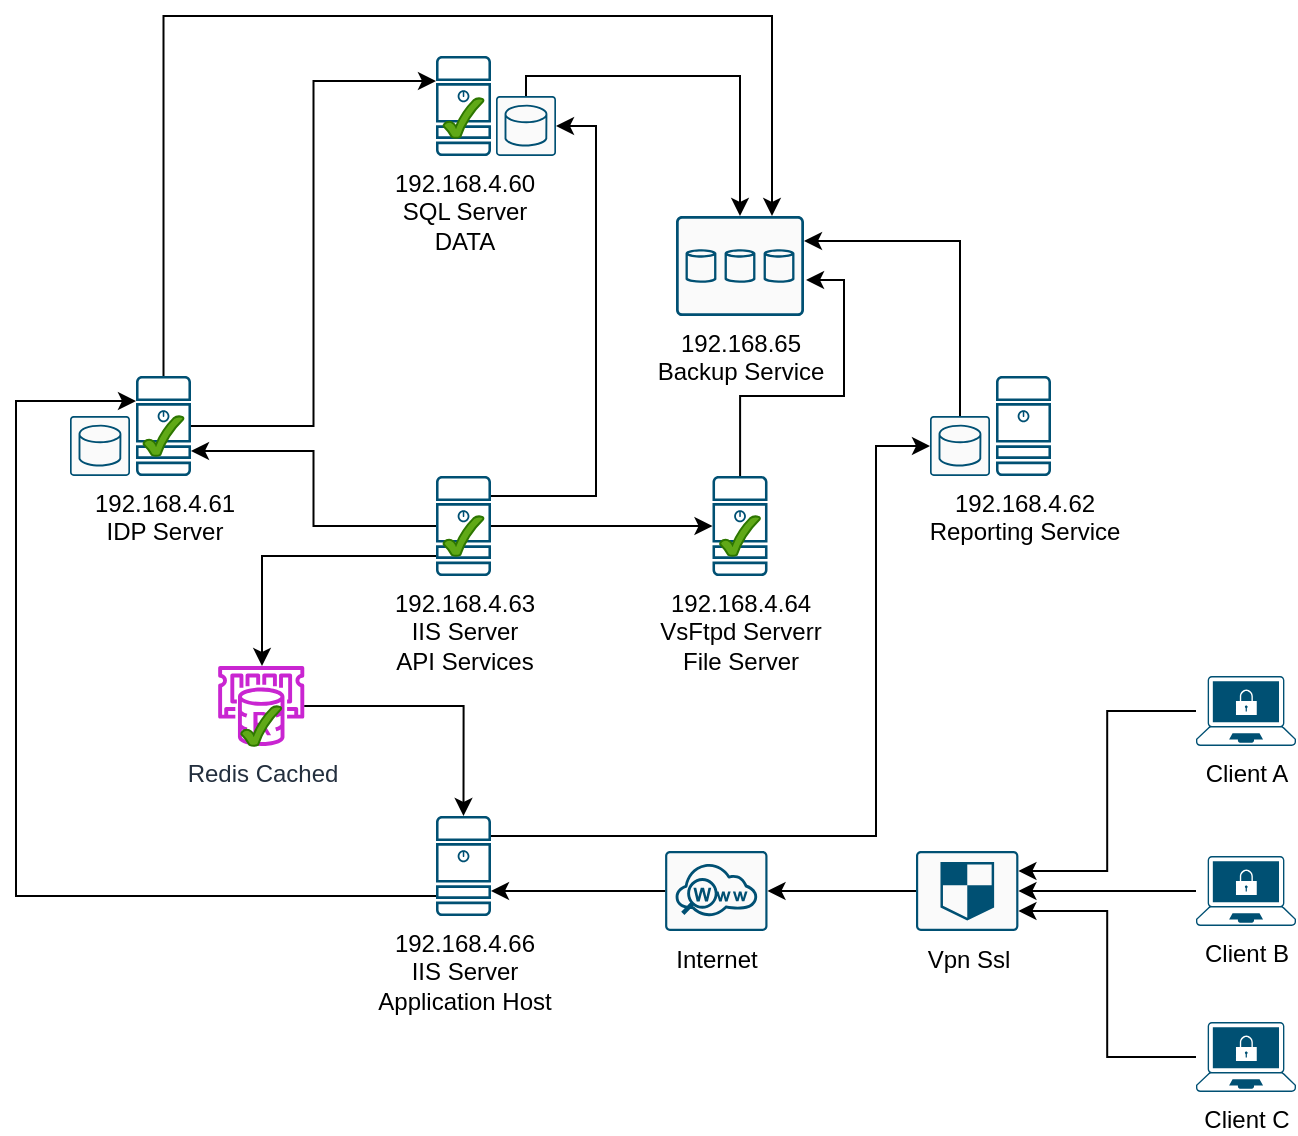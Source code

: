 <mxfile version="24.3.0" type="github">
  <diagram name="Page-1" id="xticCTIPS6AH7k8g0Nba">
    <mxGraphModel dx="1364" dy="766" grid="1" gridSize="10" guides="1" tooltips="1" connect="1" arrows="1" fold="1" page="1" pageScale="1" pageWidth="850" pageHeight="1100" math="0" shadow="0">
      <root>
        <mxCell id="0" />
        <mxCell id="1" parent="0" />
        <mxCell id="huHQVrDowfQnHHqNls3H-4" value="" style="group" parent="1" vertex="1" connectable="0">
          <mxGeometry x="340" y="50" width="60" height="110" as="geometry" />
        </mxCell>
        <mxCell id="huHQVrDowfQnHHqNls3H-2" value="192.168.4.60&lt;br&gt;&lt;div&gt;SQL Server&lt;/div&gt;&lt;div&gt;DATA&lt;br&gt;&lt;/div&gt;" style="sketch=0;points=[[0.015,0.015,0],[0.985,0.015,0],[0.985,0.985,0],[0.015,0.985,0],[0.25,0,0],[0.5,0,0],[0.75,0,0],[1,0.25,0],[1,0.5,0],[1,0.75,0],[0.75,1,0],[0.5,1,0],[0.25,1,0],[0,0.75,0],[0,0.5,0],[0,0.25,0]];verticalLabelPosition=bottom;html=1;verticalAlign=top;aspect=fixed;align=center;pointerEvents=1;shape=mxgraph.cisco19.server;fillColor=#005073;strokeColor=none;" parent="huHQVrDowfQnHHqNls3H-4" vertex="1">
          <mxGeometry width="27.5" height="50" as="geometry" />
        </mxCell>
        <mxCell id="huHQVrDowfQnHHqNls3H-3" value="" style="sketch=0;points=[[0.015,0.015,0],[0.985,0.015,0],[0.985,0.985,0],[0.015,0.985,0],[0.25,0,0],[0.5,0,0],[0.75,0,0],[1,0.25,0],[1,0.5,0],[1,0.75,0],[0.75,1,0],[0.5,1,0],[0.25,1,0],[0,0.75,0],[0,0.5,0],[0,0.25,0]];verticalLabelPosition=bottom;html=1;verticalAlign=top;aspect=fixed;align=center;pointerEvents=1;shape=mxgraph.cisco19.rect;prIcon=database_relational;fillColor=#FAFAFA;strokeColor=#005073;" parent="huHQVrDowfQnHHqNls3H-4" vertex="1">
          <mxGeometry x="30" y="20" width="30" height="30" as="geometry" />
        </mxCell>
        <mxCell id="n8lsAAF4_0UZClsd9k3D-1" value="" style="verticalLabelPosition=bottom;verticalAlign=top;html=1;shape=mxgraph.basic.tick;fillColor=#60a917;strokeColor=#2D7600;fontColor=#ffffff;" parent="huHQVrDowfQnHHqNls3H-4" vertex="1">
          <mxGeometry x="3.75" y="21" width="20" height="20" as="geometry" />
        </mxCell>
        <mxCell id="huHQVrDowfQnHHqNls3H-5" style="edgeStyle=orthogonalEdgeStyle;rounded=0;orthogonalLoop=1;jettySize=auto;html=1;entryX=0;entryY=0.25;entryDx=0;entryDy=0;entryPerimeter=0;" parent="1" source="huHQVrDowfQnHHqNls3H-1" target="huHQVrDowfQnHHqNls3H-2" edge="1">
          <mxGeometry relative="1" as="geometry" />
        </mxCell>
        <mxCell id="huHQVrDowfQnHHqNls3H-8" value="" style="group" parent="1" vertex="1" connectable="0">
          <mxGeometry x="160" y="210" width="57.5" height="90" as="geometry" />
        </mxCell>
        <mxCell id="huHQVrDowfQnHHqNls3H-1" value="192.168.4.61&lt;br&gt;&lt;div&gt;IDP Server&lt;/div&gt;" style="sketch=0;points=[[0.015,0.015,0],[0.985,0.015,0],[0.985,0.985,0],[0.015,0.985,0],[0.25,0,0],[0.5,0,0],[0.75,0,0],[1,0.25,0],[1,0.5,0],[1,0.75,0],[0.75,1,0],[0.5,1,0],[0.25,1,0],[0,0.75,0],[0,0.5,0],[0,0.25,0]];verticalLabelPosition=bottom;html=1;verticalAlign=top;aspect=fixed;align=center;pointerEvents=1;shape=mxgraph.cisco19.server;fillColor=#005073;strokeColor=none;" parent="huHQVrDowfQnHHqNls3H-8" vertex="1">
          <mxGeometry x="30" width="27.5" height="50" as="geometry" />
        </mxCell>
        <mxCell id="huHQVrDowfQnHHqNls3H-7" value="" style="sketch=0;points=[[0.015,0.015,0],[0.985,0.015,0],[0.985,0.985,0],[0.015,0.985,0],[0.25,0,0],[0.5,0,0],[0.75,0,0],[1,0.25,0],[1,0.5,0],[1,0.75,0],[0.75,1,0],[0.5,1,0],[0.25,1,0],[0,0.75,0],[0,0.5,0],[0,0.25,0]];verticalLabelPosition=bottom;html=1;verticalAlign=top;aspect=fixed;align=center;pointerEvents=1;shape=mxgraph.cisco19.rect;prIcon=database_relational;fillColor=#FAFAFA;strokeColor=#005073;" parent="huHQVrDowfQnHHqNls3H-8" vertex="1">
          <mxGeometry x="-3" y="20" width="30" height="30" as="geometry" />
        </mxCell>
        <mxCell id="n8lsAAF4_0UZClsd9k3D-2" value="" style="verticalLabelPosition=bottom;verticalAlign=top;html=1;shape=mxgraph.basic.tick;fillColor=#60a917;strokeColor=#2D7600;fontColor=#ffffff;" parent="huHQVrDowfQnHHqNls3H-8" vertex="1">
          <mxGeometry x="33.75" y="20" width="20" height="20" as="geometry" />
        </mxCell>
        <mxCell id="f8zVd3vZsWWgWg_xm4CN-2" style="edgeStyle=orthogonalEdgeStyle;rounded=0;orthogonalLoop=1;jettySize=auto;html=1;" parent="1" source="huHQVrDowfQnHHqNls3H-10" target="XFhRTMjSWFV35iXr-isI-1" edge="1">
          <mxGeometry relative="1" as="geometry">
            <Array as="points">
              <mxPoint x="253" y="300" />
            </Array>
          </mxGeometry>
        </mxCell>
        <mxCell id="huHQVrDowfQnHHqNls3H-10" value="192.168.4.63&lt;br&gt;&lt;div&gt;IIS Server&lt;br&gt;&lt;/div&gt;&lt;div&gt;API Services&lt;/div&gt;" style="sketch=0;points=[[0.015,0.015,0],[0.985,0.015,0],[0.985,0.985,0],[0.015,0.985,0],[0.25,0,0],[0.5,0,0],[0.75,0,0],[1,0.25,0],[1,0.5,0],[1,0.75,0],[0.75,1,0],[0.5,1,0],[0.25,1,0],[0,0.75,0],[0,0.5,0],[0,0.25,0]];verticalLabelPosition=bottom;html=1;verticalAlign=top;aspect=fixed;align=center;pointerEvents=1;shape=mxgraph.cisco19.server;fillColor=#005073;strokeColor=none;" parent="1" vertex="1">
          <mxGeometry x="340" y="260" width="27.5" height="50" as="geometry" />
        </mxCell>
        <mxCell id="huHQVrDowfQnHHqNls3H-12" style="edgeStyle=orthogonalEdgeStyle;rounded=0;orthogonalLoop=1;jettySize=auto;html=1;entryX=1;entryY=0.75;entryDx=0;entryDy=0;entryPerimeter=0;" parent="1" source="huHQVrDowfQnHHqNls3H-10" target="huHQVrDowfQnHHqNls3H-1" edge="1">
          <mxGeometry relative="1" as="geometry">
            <mxPoint x="240" y="250" as="targetPoint" />
          </mxGeometry>
        </mxCell>
        <mxCell id="huHQVrDowfQnHHqNls3H-14" value="192.168.4.66&lt;br&gt;&lt;div&gt;IIS Server&lt;br&gt;&lt;/div&gt;&lt;div&gt;Application Host&lt;/div&gt;" style="sketch=0;points=[[0.015,0.015,0],[0.985,0.015,0],[0.985,0.985,0],[0.015,0.985,0],[0.25,0,0],[0.5,0,0],[0.75,0,0],[1,0.25,0],[1,0.5,0],[1,0.75,0],[0.75,1,0],[0.5,1,0],[0.25,1,0],[0,0.75,0],[0,0.5,0],[0,0.25,0]];verticalLabelPosition=bottom;html=1;verticalAlign=top;aspect=fixed;align=center;pointerEvents=1;shape=mxgraph.cisco19.server;fillColor=#005073;strokeColor=none;" parent="1" vertex="1">
          <mxGeometry x="340" y="430" width="27.5" height="50" as="geometry" />
        </mxCell>
        <mxCell id="huHQVrDowfQnHHqNls3H-18" style="edgeStyle=orthogonalEdgeStyle;rounded=0;orthogonalLoop=1;jettySize=auto;html=1;entryX=0;entryY=0.25;entryDx=0;entryDy=0;entryPerimeter=0;" parent="1" source="huHQVrDowfQnHHqNls3H-14" target="huHQVrDowfQnHHqNls3H-1" edge="1">
          <mxGeometry relative="1" as="geometry">
            <Array as="points">
              <mxPoint x="130" y="470" />
              <mxPoint x="130" y="223" />
            </Array>
          </mxGeometry>
        </mxCell>
        <mxCell id="huHQVrDowfQnHHqNls3H-19" value="&lt;div&gt;192.168.65&lt;br&gt;&lt;/div&gt;&lt;div&gt;Backup Service&lt;/div&gt;" style="sketch=0;points=[[0.015,0.015,0],[0.985,0.015,0],[0.985,0.985,0],[0.015,0.985,0],[0.25,0,0],[0.5,0,0],[0.75,0,0],[1,0.25,0],[1,0.5,0],[1,0.75,0],[0.75,1,0],[0.5,1,0],[0.25,1,0],[0,0.75,0],[0,0.5,0],[0,0.25,0]];verticalLabelPosition=bottom;html=1;verticalAlign=top;aspect=fixed;align=center;pointerEvents=1;shape=mxgraph.cisco19.rect;prIcon=storage;fillColor=#FAFAFA;strokeColor=#005073;" parent="1" vertex="1">
          <mxGeometry x="460" y="130" width="64" height="50" as="geometry" />
        </mxCell>
        <mxCell id="huHQVrDowfQnHHqNls3H-23" style="edgeStyle=orthogonalEdgeStyle;rounded=0;orthogonalLoop=1;jettySize=auto;html=1;entryX=0.5;entryY=0;entryDx=0;entryDy=0;entryPerimeter=0;" parent="1" source="huHQVrDowfQnHHqNls3H-3" target="huHQVrDowfQnHHqNls3H-19" edge="1">
          <mxGeometry relative="1" as="geometry">
            <Array as="points">
              <mxPoint x="385" y="60" />
              <mxPoint x="492" y="60" />
            </Array>
          </mxGeometry>
        </mxCell>
        <mxCell id="huHQVrDowfQnHHqNls3H-24" value="&lt;div&gt;Vpn Ssl&lt;/div&gt;&lt;div&gt;&lt;br&gt;&lt;/div&gt;" style="sketch=0;points=[[0.015,0.015,0],[0.985,0.015,0],[0.985,0.985,0],[0.015,0.985,0],[0.25,0,0],[0.5,0,0],[0.75,0,0],[1,0.25,0],[1,0.5,0],[1,0.75,0],[0.75,1,0],[0.5,1,0],[0.25,1,0],[0,0.75,0],[0,0.5,0],[0,0.25,0]];verticalLabelPosition=bottom;html=1;verticalAlign=top;aspect=fixed;align=center;pointerEvents=1;shape=mxgraph.cisco19.rect;prIcon=shield;fillColor=#FAFAFA;strokeColor=#005073;" parent="1" vertex="1">
          <mxGeometry x="580" y="447.5" width="51.2" height="40" as="geometry" />
        </mxCell>
        <mxCell id="huHQVrDowfQnHHqNls3H-37" value="Internet" style="sketch=0;points=[[0.015,0.015,0],[0.985,0.015,0],[0.985,0.985,0],[0.015,0.985,0],[0.25,0,0],[0.5,0,0],[0.75,0,0],[1,0.25,0],[1,0.5,0],[1,0.75,0],[0.75,1,0],[0.5,1,0],[0.25,1,0],[0,0.75,0],[0,0.5,0],[0,0.25,0]];verticalLabelPosition=bottom;html=1;verticalAlign=top;aspect=fixed;align=center;pointerEvents=1;shape=mxgraph.cisco19.rect;prIcon=web_security;fillColor=#FAFAFA;strokeColor=#005073;" parent="1" vertex="1">
          <mxGeometry x="454.55" y="447.5" width="51.2" height="40" as="geometry" />
        </mxCell>
        <mxCell id="huHQVrDowfQnHHqNls3H-38" value="Client A" style="points=[[0.13,0.02,0],[0.5,0,0],[0.87,0.02,0],[0.885,0.4,0],[0.985,0.985,0],[0.5,1,0],[0.015,0.985,0],[0.115,0.4,0]];verticalLabelPosition=bottom;sketch=0;html=1;verticalAlign=top;aspect=fixed;align=center;pointerEvents=1;shape=mxgraph.cisco19.secure_endpoints;fillColor=#005073;strokeColor=none;" parent="1" vertex="1">
          <mxGeometry x="720" y="360" width="50" height="35" as="geometry" />
        </mxCell>
        <mxCell id="huHQVrDowfQnHHqNls3H-51" value="" style="edgeStyle=orthogonalEdgeStyle;rounded=0;orthogonalLoop=1;jettySize=auto;html=1;" parent="1" source="huHQVrDowfQnHHqNls3H-39" target="huHQVrDowfQnHHqNls3H-24" edge="1">
          <mxGeometry relative="1" as="geometry" />
        </mxCell>
        <mxCell id="huHQVrDowfQnHHqNls3H-39" value="Client B" style="points=[[0.13,0.02,0],[0.5,0,0],[0.87,0.02,0],[0.885,0.4,0],[0.985,0.985,0],[0.5,1,0],[0.015,0.985,0],[0.115,0.4,0]];verticalLabelPosition=bottom;sketch=0;html=1;verticalAlign=top;aspect=fixed;align=center;pointerEvents=1;shape=mxgraph.cisco19.secure_endpoints;fillColor=#005073;strokeColor=none;" parent="1" vertex="1">
          <mxGeometry x="720" y="450" width="50" height="35" as="geometry" />
        </mxCell>
        <mxCell id="huHQVrDowfQnHHqNls3H-40" value="Client C" style="points=[[0.13,0.02,0],[0.5,0,0],[0.87,0.02,0],[0.885,0.4,0],[0.985,0.985,0],[0.5,1,0],[0.015,0.985,0],[0.115,0.4,0]];verticalLabelPosition=bottom;sketch=0;html=1;verticalAlign=top;aspect=fixed;align=center;pointerEvents=1;shape=mxgraph.cisco19.secure_endpoints;fillColor=#005073;strokeColor=none;" parent="1" vertex="1">
          <mxGeometry x="720" y="533" width="50" height="35" as="geometry" />
        </mxCell>
        <mxCell id="huHQVrDowfQnHHqNls3H-41" value="&lt;div&gt;192.168.4.64&lt;br&gt;&lt;/div&gt;&lt;div&gt;VsFtpd Serverr&lt;/div&gt;&lt;div&gt;File Server&lt;br&gt;&lt;/div&gt;" style="sketch=0;points=[[0.015,0.015,0],[0.985,0.015,0],[0.985,0.985,0],[0.015,0.985,0],[0.25,0,0],[0.5,0,0],[0.75,0,0],[1,0.25,0],[1,0.5,0],[1,0.75,0],[0.75,1,0],[0.5,1,0],[0.25,1,0],[0,0.75,0],[0,0.5,0],[0,0.25,0]];verticalLabelPosition=bottom;html=1;verticalAlign=top;aspect=fixed;align=center;pointerEvents=1;shape=mxgraph.cisco19.server;fillColor=#005073;strokeColor=none;" parent="1" vertex="1">
          <mxGeometry x="478.25" y="260" width="27.5" height="50" as="geometry" />
        </mxCell>
        <mxCell id="huHQVrDowfQnHHqNls3H-44" style="edgeStyle=orthogonalEdgeStyle;rounded=0;orthogonalLoop=1;jettySize=auto;html=1;entryX=1.016;entryY=0.64;entryDx=0;entryDy=0;entryPerimeter=0;" parent="1" source="huHQVrDowfQnHHqNls3H-41" target="huHQVrDowfQnHHqNls3H-19" edge="1">
          <mxGeometry relative="1" as="geometry" />
        </mxCell>
        <mxCell id="huHQVrDowfQnHHqNls3H-45" style="edgeStyle=orthogonalEdgeStyle;rounded=0;orthogonalLoop=1;jettySize=auto;html=1;entryX=0.75;entryY=0;entryDx=0;entryDy=0;entryPerimeter=0;" parent="1" source="huHQVrDowfQnHHqNls3H-1" target="huHQVrDowfQnHHqNls3H-19" edge="1">
          <mxGeometry relative="1" as="geometry">
            <Array as="points">
              <mxPoint x="204" y="30" />
              <mxPoint x="508" y="30" />
            </Array>
          </mxGeometry>
        </mxCell>
        <mxCell id="huHQVrDowfQnHHqNls3H-46" style="edgeStyle=orthogonalEdgeStyle;rounded=0;orthogonalLoop=1;jettySize=auto;html=1;entryX=1;entryY=0.75;entryDx=0;entryDy=0;entryPerimeter=0;" parent="1" source="huHQVrDowfQnHHqNls3H-37" target="huHQVrDowfQnHHqNls3H-14" edge="1">
          <mxGeometry relative="1" as="geometry" />
        </mxCell>
        <mxCell id="huHQVrDowfQnHHqNls3H-47" style="edgeStyle=orthogonalEdgeStyle;rounded=0;orthogonalLoop=1;jettySize=auto;html=1;entryX=1;entryY=0.5;entryDx=0;entryDy=0;entryPerimeter=0;" parent="1" source="huHQVrDowfQnHHqNls3H-24" target="huHQVrDowfQnHHqNls3H-37" edge="1">
          <mxGeometry relative="1" as="geometry" />
        </mxCell>
        <mxCell id="huHQVrDowfQnHHqNls3H-50" style="edgeStyle=orthogonalEdgeStyle;rounded=0;orthogonalLoop=1;jettySize=auto;html=1;entryX=1;entryY=0.75;entryDx=0;entryDy=0;entryPerimeter=0;" parent="1" source="huHQVrDowfQnHHqNls3H-40" target="huHQVrDowfQnHHqNls3H-24" edge="1">
          <mxGeometry relative="1" as="geometry" />
        </mxCell>
        <mxCell id="huHQVrDowfQnHHqNls3H-52" style="edgeStyle=orthogonalEdgeStyle;rounded=0;orthogonalLoop=1;jettySize=auto;html=1;entryX=1;entryY=0.25;entryDx=0;entryDy=0;entryPerimeter=0;" parent="1" source="huHQVrDowfQnHHqNls3H-38" target="huHQVrDowfQnHHqNls3H-24" edge="1">
          <mxGeometry relative="1" as="geometry" />
        </mxCell>
        <mxCell id="XFhRTMjSWFV35iXr-isI-1" value="Redis Cached" style="sketch=0;outlineConnect=0;fontColor=#232F3E;gradientColor=none;fillColor=#C925D1;strokeColor=none;dashed=0;verticalLabelPosition=bottom;verticalAlign=top;align=center;html=1;fontSize=12;fontStyle=0;aspect=fixed;pointerEvents=1;shape=mxgraph.aws4.elasticache_for_redis;" parent="1" vertex="1">
          <mxGeometry x="230" y="355" width="45.22" height="40" as="geometry" />
        </mxCell>
        <mxCell id="Rg3zLR61SEfFI_lRHoyf-1" value="" style="group" parent="1" vertex="1" connectable="0">
          <mxGeometry x="590" y="210" width="57.5" height="50" as="geometry" />
        </mxCell>
        <mxCell id="Rg3zLR61SEfFI_lRHoyf-2" value="192.168.4.62&lt;div&gt;Reporting Service&lt;br&gt;&lt;/div&gt;" style="sketch=0;points=[[0.015,0.015,0],[0.985,0.015,0],[0.985,0.985,0],[0.015,0.985,0],[0.25,0,0],[0.5,0,0],[0.75,0,0],[1,0.25,0],[1,0.5,0],[1,0.75,0],[0.75,1,0],[0.5,1,0],[0.25,1,0],[0,0.75,0],[0,0.5,0],[0,0.25,0]];verticalLabelPosition=bottom;html=1;verticalAlign=top;aspect=fixed;align=center;pointerEvents=1;shape=mxgraph.cisco19.server;fillColor=#005073;strokeColor=none;" parent="Rg3zLR61SEfFI_lRHoyf-1" vertex="1">
          <mxGeometry x="30" width="27.5" height="50" as="geometry" />
        </mxCell>
        <mxCell id="Rg3zLR61SEfFI_lRHoyf-3" value="" style="sketch=0;points=[[0.015,0.015,0],[0.985,0.015,0],[0.985,0.985,0],[0.015,0.985,0],[0.25,0,0],[0.5,0,0],[0.75,0,0],[1,0.25,0],[1,0.5,0],[1,0.75,0],[0.75,1,0],[0.5,1,0],[0.25,1,0],[0,0.75,0],[0,0.5,0],[0,0.25,0]];verticalLabelPosition=bottom;html=1;verticalAlign=top;aspect=fixed;align=center;pointerEvents=1;shape=mxgraph.cisco19.rect;prIcon=database_relational;fillColor=#FAFAFA;strokeColor=#005073;" parent="Rg3zLR61SEfFI_lRHoyf-1" vertex="1">
          <mxGeometry x="-3" y="20" width="30" height="30" as="geometry" />
        </mxCell>
        <mxCell id="Rg3zLR61SEfFI_lRHoyf-4" style="edgeStyle=orthogonalEdgeStyle;rounded=0;orthogonalLoop=1;jettySize=auto;html=1;entryX=0;entryY=0.5;entryDx=0;entryDy=0;entryPerimeter=0;" parent="1" source="huHQVrDowfQnHHqNls3H-14" target="Rg3zLR61SEfFI_lRHoyf-3" edge="1">
          <mxGeometry relative="1" as="geometry">
            <Array as="points">
              <mxPoint x="560" y="440" />
              <mxPoint x="560" y="245" />
            </Array>
          </mxGeometry>
        </mxCell>
        <mxCell id="Rg3zLR61SEfFI_lRHoyf-6" style="edgeStyle=orthogonalEdgeStyle;rounded=0;orthogonalLoop=1;jettySize=auto;html=1;entryX=1;entryY=0.25;entryDx=0;entryDy=0;entryPerimeter=0;" parent="1" source="Rg3zLR61SEfFI_lRHoyf-3" target="huHQVrDowfQnHHqNls3H-19" edge="1">
          <mxGeometry relative="1" as="geometry">
            <Array as="points">
              <mxPoint x="602" y="143" />
            </Array>
          </mxGeometry>
        </mxCell>
        <mxCell id="Rg3zLR61SEfFI_lRHoyf-11" style="edgeStyle=orthogonalEdgeStyle;rounded=0;orthogonalLoop=1;jettySize=auto;html=1;entryX=0;entryY=0.5;entryDx=0;entryDy=0;entryPerimeter=0;" parent="1" source="huHQVrDowfQnHHqNls3H-10" target="huHQVrDowfQnHHqNls3H-41" edge="1">
          <mxGeometry relative="1" as="geometry" />
        </mxCell>
        <mxCell id="f8zVd3vZsWWgWg_xm4CN-1" style="edgeStyle=orthogonalEdgeStyle;rounded=0;orthogonalLoop=1;jettySize=auto;html=1;entryX=1;entryY=0.5;entryDx=0;entryDy=0;entryPerimeter=0;" parent="1" source="huHQVrDowfQnHHqNls3H-10" target="huHQVrDowfQnHHqNls3H-3" edge="1">
          <mxGeometry relative="1" as="geometry">
            <Array as="points">
              <mxPoint x="420" y="270" />
              <mxPoint x="420" y="85" />
            </Array>
          </mxGeometry>
        </mxCell>
        <mxCell id="f8zVd3vZsWWgWg_xm4CN-3" style="edgeStyle=orthogonalEdgeStyle;rounded=0;orthogonalLoop=1;jettySize=auto;html=1;entryX=0.5;entryY=0;entryDx=0;entryDy=0;entryPerimeter=0;" parent="1" source="XFhRTMjSWFV35iXr-isI-1" target="huHQVrDowfQnHHqNls3H-14" edge="1">
          <mxGeometry relative="1" as="geometry" />
        </mxCell>
        <mxCell id="n8lsAAF4_0UZClsd9k3D-3" value="" style="verticalLabelPosition=bottom;verticalAlign=top;html=1;shape=mxgraph.basic.tick;fillColor=#60a917;strokeColor=#2D7600;fontColor=#ffffff;" parent="1" vertex="1">
          <mxGeometry x="242.61" y="375" width="20" height="20" as="geometry" />
        </mxCell>
        <mxCell id="n8lsAAF4_0UZClsd9k3D-4" value="" style="verticalLabelPosition=bottom;verticalAlign=top;html=1;shape=mxgraph.basic.tick;fillColor=#60a917;strokeColor=#2D7600;fontColor=#ffffff;" parent="1" vertex="1">
          <mxGeometry x="482" y="280" width="20" height="20" as="geometry" />
        </mxCell>
        <mxCell id="C7QdvPV4AXHzhlTBE4SK-1" value="" style="verticalLabelPosition=bottom;verticalAlign=top;html=1;shape=mxgraph.basic.tick;fillColor=#60a917;strokeColor=#2D7600;fontColor=#ffffff;" vertex="1" parent="1">
          <mxGeometry x="343.75" y="280" width="20" height="20" as="geometry" />
        </mxCell>
      </root>
    </mxGraphModel>
  </diagram>
</mxfile>
